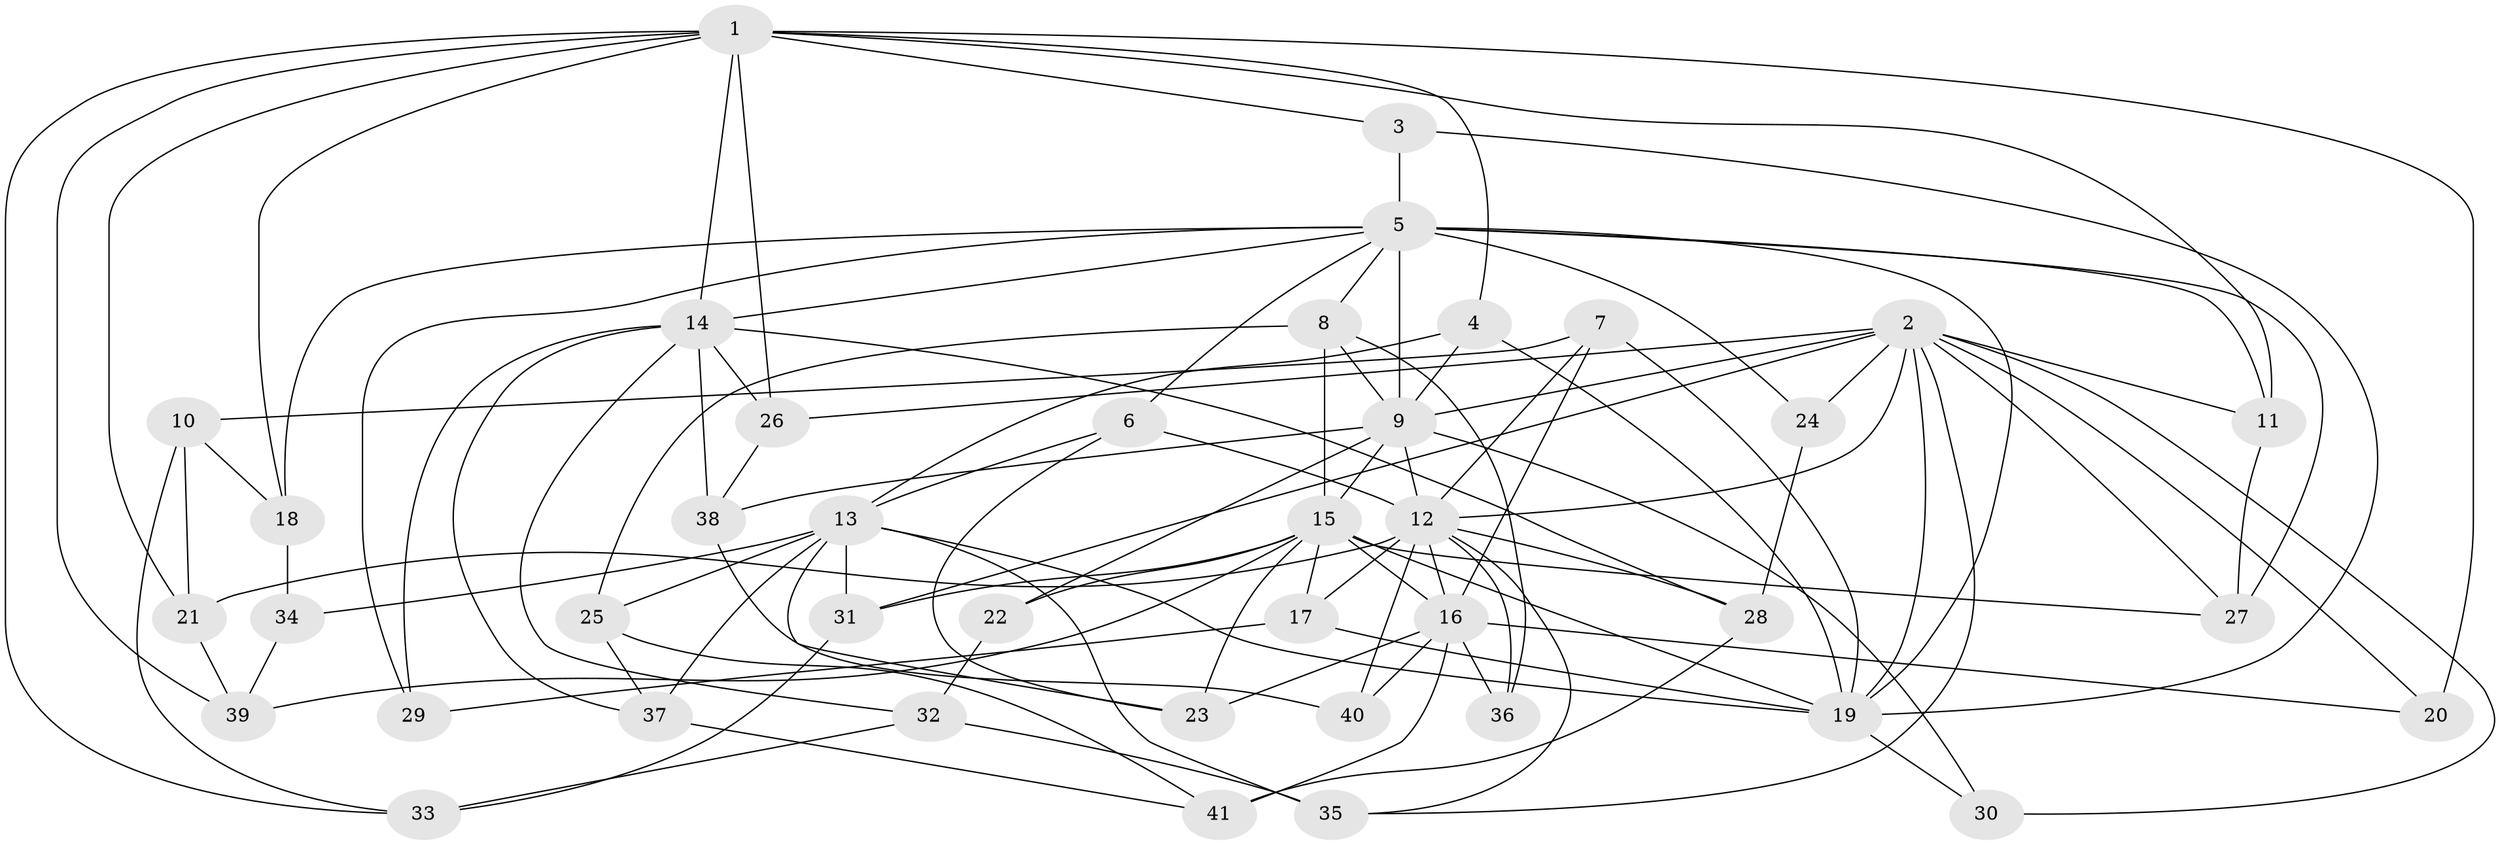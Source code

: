 // original degree distribution, {4: 1.0}
// Generated by graph-tools (version 1.1) at 2025/53/03/04/25 22:53:31]
// undirected, 41 vertices, 106 edges
graph export_dot {
  node [color=gray90,style=filled];
  1;
  2;
  3;
  4;
  5;
  6;
  7;
  8;
  9;
  10;
  11;
  12;
  13;
  14;
  15;
  16;
  17;
  18;
  19;
  20;
  21;
  22;
  23;
  24;
  25;
  26;
  27;
  28;
  29;
  30;
  31;
  32;
  33;
  34;
  35;
  36;
  37;
  38;
  39;
  40;
  41;
  1 -- 3 [weight=1.0];
  1 -- 4 [weight=1.0];
  1 -- 11 [weight=1.0];
  1 -- 14 [weight=2.0];
  1 -- 18 [weight=1.0];
  1 -- 20 [weight=2.0];
  1 -- 21 [weight=1.0];
  1 -- 26 [weight=1.0];
  1 -- 33 [weight=1.0];
  1 -- 39 [weight=1.0];
  2 -- 9 [weight=2.0];
  2 -- 11 [weight=1.0];
  2 -- 12 [weight=1.0];
  2 -- 19 [weight=1.0];
  2 -- 20 [weight=1.0];
  2 -- 24 [weight=1.0];
  2 -- 26 [weight=1.0];
  2 -- 27 [weight=1.0];
  2 -- 30 [weight=1.0];
  2 -- 31 [weight=1.0];
  2 -- 35 [weight=1.0];
  3 -- 5 [weight=1.0];
  3 -- 19 [weight=2.0];
  4 -- 9 [weight=1.0];
  4 -- 13 [weight=1.0];
  4 -- 19 [weight=1.0];
  5 -- 6 [weight=1.0];
  5 -- 8 [weight=1.0];
  5 -- 9 [weight=1.0];
  5 -- 11 [weight=1.0];
  5 -- 14 [weight=1.0];
  5 -- 18 [weight=1.0];
  5 -- 19 [weight=1.0];
  5 -- 24 [weight=2.0];
  5 -- 27 [weight=1.0];
  5 -- 29 [weight=1.0];
  6 -- 12 [weight=1.0];
  6 -- 13 [weight=1.0];
  6 -- 23 [weight=1.0];
  7 -- 10 [weight=1.0];
  7 -- 12 [weight=1.0];
  7 -- 16 [weight=1.0];
  7 -- 19 [weight=1.0];
  8 -- 9 [weight=1.0];
  8 -- 15 [weight=2.0];
  8 -- 25 [weight=1.0];
  8 -- 36 [weight=1.0];
  9 -- 12 [weight=1.0];
  9 -- 15 [weight=1.0];
  9 -- 22 [weight=2.0];
  9 -- 30 [weight=2.0];
  9 -- 38 [weight=1.0];
  10 -- 18 [weight=1.0];
  10 -- 21 [weight=1.0];
  10 -- 33 [weight=1.0];
  11 -- 27 [weight=1.0];
  12 -- 16 [weight=1.0];
  12 -- 17 [weight=1.0];
  12 -- 21 [weight=1.0];
  12 -- 28 [weight=1.0];
  12 -- 35 [weight=1.0];
  12 -- 36 [weight=2.0];
  12 -- 40 [weight=1.0];
  13 -- 19 [weight=3.0];
  13 -- 23 [weight=1.0];
  13 -- 25 [weight=1.0];
  13 -- 31 [weight=1.0];
  13 -- 34 [weight=2.0];
  13 -- 35 [weight=1.0];
  13 -- 37 [weight=1.0];
  14 -- 26 [weight=1.0];
  14 -- 28 [weight=1.0];
  14 -- 29 [weight=2.0];
  14 -- 32 [weight=1.0];
  14 -- 37 [weight=1.0];
  14 -- 38 [weight=1.0];
  15 -- 16 [weight=2.0];
  15 -- 17 [weight=1.0];
  15 -- 19 [weight=1.0];
  15 -- 22 [weight=1.0];
  15 -- 23 [weight=1.0];
  15 -- 27 [weight=1.0];
  15 -- 31 [weight=1.0];
  15 -- 39 [weight=1.0];
  16 -- 20 [weight=1.0];
  16 -- 23 [weight=1.0];
  16 -- 36 [weight=1.0];
  16 -- 40 [weight=2.0];
  16 -- 41 [weight=1.0];
  17 -- 19 [weight=1.0];
  17 -- 29 [weight=1.0];
  18 -- 34 [weight=1.0];
  19 -- 30 [weight=1.0];
  21 -- 39 [weight=1.0];
  22 -- 32 [weight=1.0];
  24 -- 28 [weight=1.0];
  25 -- 37 [weight=1.0];
  25 -- 41 [weight=1.0];
  26 -- 38 [weight=1.0];
  28 -- 41 [weight=1.0];
  31 -- 33 [weight=1.0];
  32 -- 33 [weight=1.0];
  32 -- 35 [weight=1.0];
  34 -- 39 [weight=1.0];
  37 -- 41 [weight=1.0];
  38 -- 40 [weight=1.0];
}
